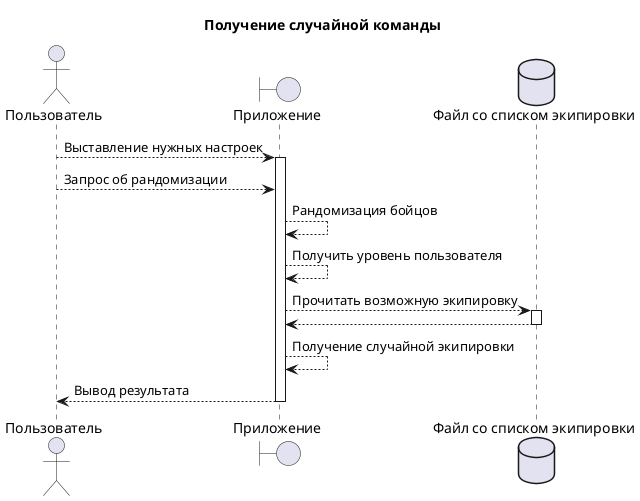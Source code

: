 @startuml activity

title Получение случайной команды

actor "Пользователь" as User
boundary "Приложение" as App
database "Файл со списком экипировки" as DB

User --> App++ : Выставление нужных настроек
User --> App   : Запрос об рандомизации
App --> App    : Рандомизация бойцов
App --> App    : Получить уровень пользователя
App --> DB++   : Прочитать возможную экипировку
DB --> App--
App --> App    : Получение случайной экипировки
App --> User-- : Вывод результата

@enduml